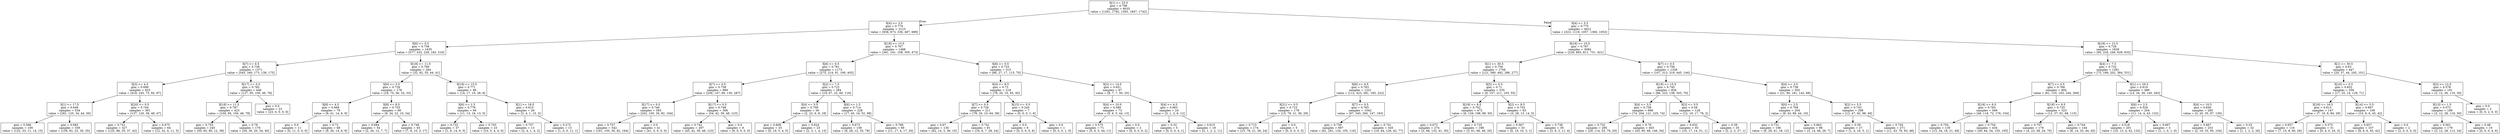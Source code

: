 digraph Tree {
node [shape=box] ;
0 [label="X[1] <= 23.5\ngini = 0.796\nsamples = 8035\nvalue = [1261, 1792, 1393, 1847, 1742]"] ;
1 [label="X[4] <= 3.5\ngini = 0.779\nsamples = 3123\nvalue = [938, 673, 336, 487, 689]"] ;
0 -> 1 [labeldistance=2.5, labelangle=45, headlabel="True"] ;
2 [label="X[6] <= 0.5\ngini = 0.756\nsamples = 1635\nvalue = [577, 432, 228, 182, 216]"] ;
1 -> 2 ;
3 [label="X[7] <= 0.5\ngini = 0.738\nsamples = 1371\nvalue = [545, 340, 173, 138, 175]"] ;
2 -> 3 ;
4 [label="X[3] <= 4.5\ngini = 0.699\nsamples = 925\nvalue = [418, 245, 73, 92, 97]"] ;
3 -> 4 ;
5 [label="X[1] <= 17.5\ngini = 0.649\nsamples = 534\nvalue = [281, 125, 34, 44, 50]"] ;
4 -> 5 ;
6 [label="gini = 0.566\nsamples = 195\nvalue = [122, 33, 11, 14, 15]"] ;
5 -> 6 ;
7 [label="gini = 0.683\nsamples = 339\nvalue = [159, 92, 23, 30, 35]"] ;
5 -> 7 ;
8 [label="X[20] <= 0.5\ngini = 0.744\nsamples = 391\nvalue = [137, 120, 39, 48, 47]"] ;
4 -> 8 ;
9 [label="gini = 0.741\nsamples = 327\nvalue = [125, 88, 35, 37, 42]"] ;
8 -> 9 ;
10 [label="gini = 0.675\nsamples = 64\nvalue = [12, 32, 4, 11, 5]"] ;
8 -> 10 ;
11 [label="X[17] <= 0.5\ngini = 0.782\nsamples = 446\nvalue = [127, 95, 100, 46, 78]"] ;
3 -> 11 ;
12 [label="X[18] <= 11.5\ngini = 0.787\nsamples = 423\nvalue = [104, 95, 100, 46, 78]"] ;
11 -> 12 ;
13 [label="gini = 0.755\nsamples = 245\nvalue = [50, 65, 80, 12, 38]"] ;
12 -> 13 ;
14 [label="gini = 0.78\nsamples = 178\nvalue = [54, 30, 20, 34, 40]"] ;
12 -> 14 ;
15 [label="gini = 0.0\nsamples = 23\nvalue = [23, 0, 0, 0, 0]"] ;
11 -> 15 ;
16 [label="X[18] <= 11.5\ngini = 0.769\nsamples = 264\nvalue = [32, 92, 55, 44, 41]"] ;
2 -> 16 ;
17 [label="X[0] <= 3.5\ngini = 0.729\nsamples = 178\nvalue = [18, 75, 36, 16, 33]"] ;
16 -> 17 ;
18 [label="X[8] <= 4.5\ngini = 0.668\nsamples = 79\nvalue = [9, 41, 14, 6, 9]"] ;
17 -> 18 ;
19 [label="gini = 0.0\nsamples = 11\nvalue = [0, 11, 0, 0, 0]"] ;
18 -> 19 ;
20 [label="gini = 0.72\nsamples = 68\nvalue = [9, 30, 14, 6, 9]"] ;
18 -> 20 ;
21 [label="X[8] <= 8.5\ngini = 0.755\nsamples = 99\nvalue = [9, 34, 22, 10, 24]"] ;
17 -> 21 ;
22 [label="gini = 0.684\nsamples = 54\nvalue = [2, 26, 12, 7, 7]"] ;
21 -> 22 ;
23 [label="gini = 0.748\nsamples = 45\nvalue = [7, 8, 10, 3, 17]"] ;
21 -> 23 ;
24 [label="X[18] <= 15.5\ngini = 0.771\nsamples = 86\nvalue = [14, 17, 19, 28, 8]"] ;
16 -> 24 ;
25 [label="X[6] <= 1.5\ngini = 0.776\nsamples = 60\nvalue = [11, 13, 18, 13, 5]"] ;
24 -> 25 ;
26 [label="gini = 0.732\nsamples = 37\nvalue = [1, 8, 14, 9, 5]"] ;
25 -> 26 ;
27 [label="gini = 0.703\nsamples = 23\nvalue = [10, 5, 4, 4, 0]"] ;
25 -> 27 ;
28 [label="X[1] <= 18.5\ngini = 0.615\nsamples = 26\nvalue = [3, 4, 1, 15, 3]"] ;
24 -> 28 ;
29 [label="gini = 0.757\nsamples = 13\nvalue = [2, 4, 1, 4, 2]"] ;
28 -> 29 ;
30 [label="gini = 0.272\nsamples = 13\nvalue = [1, 0, 0, 11, 1]"] ;
28 -> 30 ;
31 [label="X[18] <= 13.5\ngini = 0.767\nsamples = 1488\nvalue = [361, 241, 108, 305, 473]"] ;
1 -> 31 ;
32 [label="X[6] <= 0.5\ngini = 0.761\nsamples = 1173\nvalue = [275, 214, 91, 190, 403]"] ;
31 -> 32 ;
33 [label="X[7] <= 0.5\ngini = 0.758\nsamples = 889\nvalue = [256, 147, 69, 130, 287]"] ;
32 -> 33 ;
34 [label="X[17] <= 0.5\ngini = 0.746\nsamples = 583\nvalue = [202, 105, 30, 82, 164]"] ;
33 -> 34 ;
35 [label="gini = 0.757\nsamples = 542\nvalue = [161, 105, 30, 82, 164]"] ;
34 -> 35 ;
36 [label="gini = 0.0\nsamples = 41\nvalue = [41, 0, 0, 0, 0]"] ;
34 -> 36 ;
37 [label="X[17] <= 0.5\ngini = 0.748\nsamples = 306\nvalue = [54, 42, 39, 48, 123]"] ;
33 -> 37 ;
38 [label="gini = 0.742\nsamples = 297\nvalue = [45, 42, 39, 48, 123]"] ;
37 -> 38 ;
39 [label="gini = 0.0\nsamples = 9\nvalue = [9, 0, 0, 0, 0]"] ;
37 -> 39 ;
40 [label="X[2] <= 7.5\ngini = 0.722\nsamples = 284\nvalue = [19, 67, 22, 60, 116]"] ;
32 -> 40 ;
41 [label="X[4] <= 5.5\ngini = 0.709\nsamples = 56\nvalue = [2, 22, 6, 8, 18]"] ;
40 -> 41 ;
42 [label="gini = 0.608\nsamples = 33\nvalue = [0, 19, 5, 4, 5]"] ;
41 -> 42 ;
43 [label="gini = 0.624\nsamples = 23\nvalue = [2, 3, 1, 4, 13]"] ;
41 -> 43 ;
44 [label="X[6] <= 1.5\ngini = 0.714\nsamples = 228\nvalue = [17, 45, 16, 52, 98]"] ;
40 -> 44 ;
45 [label="gini = 0.673\nsamples = 159\nvalue = [6, 28, 12, 35, 78]"] ;
44 -> 45 ;
46 [label="gini = 0.766\nsamples = 69\nvalue = [11, 17, 4, 17, 20]"] ;
44 -> 46 ;
47 [label="X[6] <= 0.5\ngini = 0.733\nsamples = 315\nvalue = [86, 27, 17, 115, 70]"] ;
31 -> 47 ;
48 [label="X[4] <= 8.5\ngini = 0.73\nsamples = 218\nvalue = [78, 20, 10, 65, 45]"] ;
47 -> 48 ;
49 [label="X[7] <= 0.5\ngini = 0.726\nsamples = 211\nvalue = [78, 20, 10, 64, 39]"] ;
48 -> 49 ;
50 [label="gini = 0.67\nsamples = 130\nvalue = [62, 14, 3, 36, 15]"] ;
49 -> 50 ;
51 [label="gini = 0.741\nsamples = 81\nvalue = [16, 6, 7, 28, 24]"] ;
49 -> 51 ;
52 [label="X[15] <= 0.5\ngini = 0.245\nsamples = 7\nvalue = [0, 0, 0, 1, 6]"] ;
48 -> 52 ;
53 [label="gini = 0.0\nsamples = 6\nvalue = [0, 0, 0, 0, 6]"] ;
52 -> 53 ;
54 [label="gini = 0.0\nsamples = 1\nvalue = [0, 0, 0, 1, 0]"] ;
52 -> 54 ;
55 [label="X[2] <= 14.5\ngini = 0.651\nsamples = 97\nvalue = [8, 7, 7, 50, 25]"] ;
47 -> 55 ;
56 [label="X[4] <= 10.0\ngini = 0.589\nsamples = 73\nvalue = [5, 6, 5, 44, 13]"] ;
55 -> 56 ;
57 [label="gini = 0.575\nsamples = 71\nvalue = [5, 6, 5, 44, 11]"] ;
56 -> 57 ;
58 [label="gini = 0.0\nsamples = 2\nvalue = [0, 0, 0, 0, 2]"] ;
56 -> 58 ;
59 [label="X[4] <= 4.5\ngini = 0.663\nsamples = 24\nvalue = [3, 1, 2, 6, 12]"] ;
55 -> 59 ;
60 [label="gini = 0.32\nsamples = 5\nvalue = [0, 0, 0, 4, 1]"] ;
59 -> 60 ;
61 [label="gini = 0.615\nsamples = 19\nvalue = [3, 1, 2, 2, 11]"] ;
59 -> 61 ;
62 [label="X[4] <= 5.5\ngini = 0.775\nsamples = 4912\nvalue = [323, 1119, 1057, 1360, 1053]"] ;
0 -> 62 [labeldistance=2.5, labelangle=-45, headlabel="False"] ;
63 [label="X[18] <= 10.5\ngini = 0.767\nsamples = 3084\nvalue = [228, 893, 811, 731, 421]"] ;
62 -> 63 ;
64 [label="X[1] <= 30.5\ngini = 0.756\nsamples = 1756\nvalue = [121, 580, 492, 286, 277]"] ;
63 -> 64 ;
65 [label="X[8] <= 4.5\ngini = 0.763\nsamples = 1221\nvalue = [112, 423, 281, 183, 222]"] ;
64 -> 65 ;
66 [label="X[21] <= 0.5\ngini = 0.723\nsamples = 179\nvalue = [15, 78, 21, 36, 29]"] ;
65 -> 66 ;
67 [label="gini = 0.715\nsamples = 174\nvalue = [15, 78, 21, 36, 24]"] ;
66 -> 67 ;
68 [label="gini = 0.0\nsamples = 5\nvalue = [0, 0, 0, 0, 5]"] ;
66 -> 68 ;
69 [label="X[7] <= 0.5\ngini = 0.765\nsamples = 1042\nvalue = [97, 345, 260, 147, 193]"] ;
65 -> 69 ;
70 [label="gini = 0.759\nsamples = 697\nvalue = [81, 261, 134, 105, 116]"] ;
69 -> 70 ;
71 [label="gini = 0.741\nsamples = 345\nvalue = [16, 84, 126, 42, 77]"] ;
69 -> 71 ;
72 [label="X[5] <= 0.5\ngini = 0.71\nsamples = 535\nvalue = [9, 157, 211, 103, 55]"] ;
64 -> 72 ;
73 [label="X[18] <= 8.5\ngini = 0.702\nsamples = 472\nvalue = [6, 129, 198, 89, 50]"] ;
72 -> 73 ;
74 [label="gini = 0.672\nsamples = 274\nvalue = [3, 68, 132, 41, 30]"] ;
73 -> 74 ;
75 [label="gini = 0.725\nsamples = 198\nvalue = [3, 61, 66, 48, 20]"] ;
73 -> 75 ;
76 [label="X[2] <= 8.5\ngini = 0.702\nsamples = 63\nvalue = [3, 28, 13, 14, 5]"] ;
72 -> 76 ;
77 [label="gini = 0.567\nsamples = 33\nvalue = [0, 19, 10, 3, 1]"] ;
76 -> 77 ;
78 [label="gini = 0.738\nsamples = 30\nvalue = [3, 9, 3, 11, 4]"] ;
76 -> 78 ;
79 [label="X[7] <= 0.5\ngini = 0.756\nsamples = 1328\nvalue = [107, 313, 319, 445, 144]"] ;
63 -> 79 ;
80 [label="X[18] <= 15.5\ngini = 0.745\nsamples = 826\nvalue = [86, 223, 138, 303, 76]"] ;
79 -> 80 ;
81 [label="X[4] <= 3.5\ngini = 0.758\nsamples = 698\nvalue = [74, 204, 121, 225, 74]"] ;
80 -> 81 ;
82 [label="gini = 0.732\nsamples = 295\nvalue = [29, 114, 53, 79, 20]"] ;
81 -> 82 ;
83 [label="gini = 0.76\nsamples = 403\nvalue = [45, 90, 68, 146, 54]"] ;
81 -> 83 ;
84 [label="X[3] <= 5.5\ngini = 0.58\nsamples = 128\nvalue = [12, 19, 17, 78, 2]"] ;
80 -> 84 ;
85 [label="gini = 0.632\nsamples = 93\nvalue = [10, 17, 14, 51, 1]"] ;
84 -> 85 ;
86 [label="gini = 0.39\nsamples = 35\nvalue = [2, 2, 3, 27, 1]"] ;
84 -> 86 ;
87 [label="X[4] <= 3.5\ngini = 0.738\nsamples = 502\nvalue = [21, 90, 181, 142, 68]"] ;
79 -> 87 ;
88 [label="X[0] <= 2.5\ngini = 0.708\nsamples = 204\nvalue = [9, 43, 89, 44, 19]"] ;
87 -> 88 ;
89 [label="gini = 0.731\nsamples = 106\nvalue = [6, 29, 41, 18, 12]"] ;
88 -> 89 ;
90 [label="gini = 0.663\nsamples = 98\nvalue = [3, 14, 48, 26, 7]"] ;
88 -> 90 ;
91 [label="X[2] <= 5.5\ngini = 0.743\nsamples = 298\nvalue = [12, 47, 92, 98, 49]"] ;
87 -> 91 ;
92 [label="gini = 0.59\nsamples = 27\nvalue = [1, 4, 16, 5, 1]"] ;
91 -> 92 ;
93 [label="gini = 0.745\nsamples = 271\nvalue = [11, 43, 76, 93, 48]"] ;
91 -> 93 ;
94 [label="X[18] <= 12.5\ngini = 0.726\nsamples = 1828\nvalue = [95, 226, 246, 629, 632]"] ;
62 -> 94 ;
95 [label="X[4] <= 7.5\ngini = 0.732\nsamples = 1381\nvalue = [75, 189, 202, 384, 531]"] ;
94 -> 95 ;
96 [label="X[7] <= 0.5\ngini = 0.766\nsamples = 892\nvalue = [61, 155, 163, 244, 269]"] ;
95 -> 96 ;
97 [label="X[18] <= 6.5\ngini = 0.765\nsamples = 569\nvalue = [49, 118, 72, 176, 154]"] ;
96 -> 97 ;
98 [label="gini = 0.754\nsamples = 135\nvalue = [13, 34, 18, 21, 49]"] ;
97 -> 98 ;
99 [label="gini = 0.754\nsamples = 434\nvalue = [36, 84, 54, 155, 105]"] ;
97 -> 99 ;
100 [label="X[18] <= 9.5\ngini = 0.735\nsamples = 323\nvalue = [12, 37, 91, 68, 115]"] ;
96 -> 100 ;
101 [label="gini = 0.707\nsamples = 179\nvalue = [4, 23, 58, 24, 70]"] ;
100 -> 101 ;
102 [label="gini = 0.744\nsamples = 144\nvalue = [8, 14, 33, 44, 45]"] ;
100 -> 102 ;
103 [label="X[1] <= 29.5\ngini = 0.619\nsamples = 489\nvalue = [14, 34, 39, 140, 262]"] ;
95 -> 103 ;
104 [label="X[6] <= 2.5\ngini = 0.529\nsamples = 204\nvalue = [11, 14, 4, 43, 132]"] ;
103 -> 104 ;
105 [label="gini = 0.518\nsamples = 201\nvalue = [10, 13, 4, 42, 132]"] ;
104 -> 105 ;
106 [label="gini = 0.667\nsamples = 3\nvalue = [1, 1, 0, 1, 0]"] ;
104 -> 106 ;
107 [label="X[4] <= 10.5\ngini = 0.656\nsamples = 285\nvalue = [3, 20, 35, 97, 130]"] ;
103 -> 107 ;
108 [label="gini = 0.667\nsamples = 253\nvalue = [2, 19, 33, 95, 104]"] ;
107 -> 108 ;
109 [label="gini = 0.33\nsamples = 32\nvalue = [1, 1, 2, 2, 26]"] ;
107 -> 109 ;
110 [label="X[1] <= 30.5\ngini = 0.63\nsamples = 447\nvalue = [20, 37, 44, 245, 101]"] ;
94 -> 110 ;
111 [label="X[16] <= 0.5\ngini = 0.652\nsamples = 256\nvalue = [17, 25, 14, 129, 71]"] ;
110 -> 111 ;
112 [label="X[18] <= 16.5\ngini = 0.613\nsamples = 147\nvalue = [7, 19, 8, 84, 29]"] ;
111 -> 112 ;
113 [label="gini = 0.657\nsamples = 116\nvalue = [7, 15, 8, 60, 26]"] ;
112 -> 113 ;
114 [label="gini = 0.375\nsamples = 31\nvalue = [0, 4, 0, 24, 3]"] ;
112 -> 114 ;
115 [label="X[14] <= 5.5\ngini = 0.667\nsamples = 109\nvalue = [10, 6, 6, 45, 42]"] ;
111 -> 115 ;
116 [label="gini = 0.657\nsamples = 107\nvalue = [8, 6, 6, 45, 42]"] ;
115 -> 116 ;
117 [label="gini = 0.0\nsamples = 2\nvalue = [2, 0, 0, 0, 0]"] ;
115 -> 117 ;
118 [label="X[3] <= 12.0\ngini = 0.578\nsamples = 191\nvalue = [3, 12, 30, 116, 30]"] ;
110 -> 118 ;
119 [label="X[13] <= 1.5\ngini = 0.572\nsamples = 189\nvalue = [3, 12, 28, 116, 30]"] ;
118 -> 119 ;
120 [label="gini = 0.561\nsamples = 179\nvalue = [3, 12, 28, 112, 24]"] ;
119 -> 120 ;
121 [label="gini = 0.48\nsamples = 10\nvalue = [0, 0, 0, 4, 6]"] ;
119 -> 121 ;
122 [label="gini = 0.0\nsamples = 2\nvalue = [0, 0, 2, 0, 0]"] ;
118 -> 122 ;
}